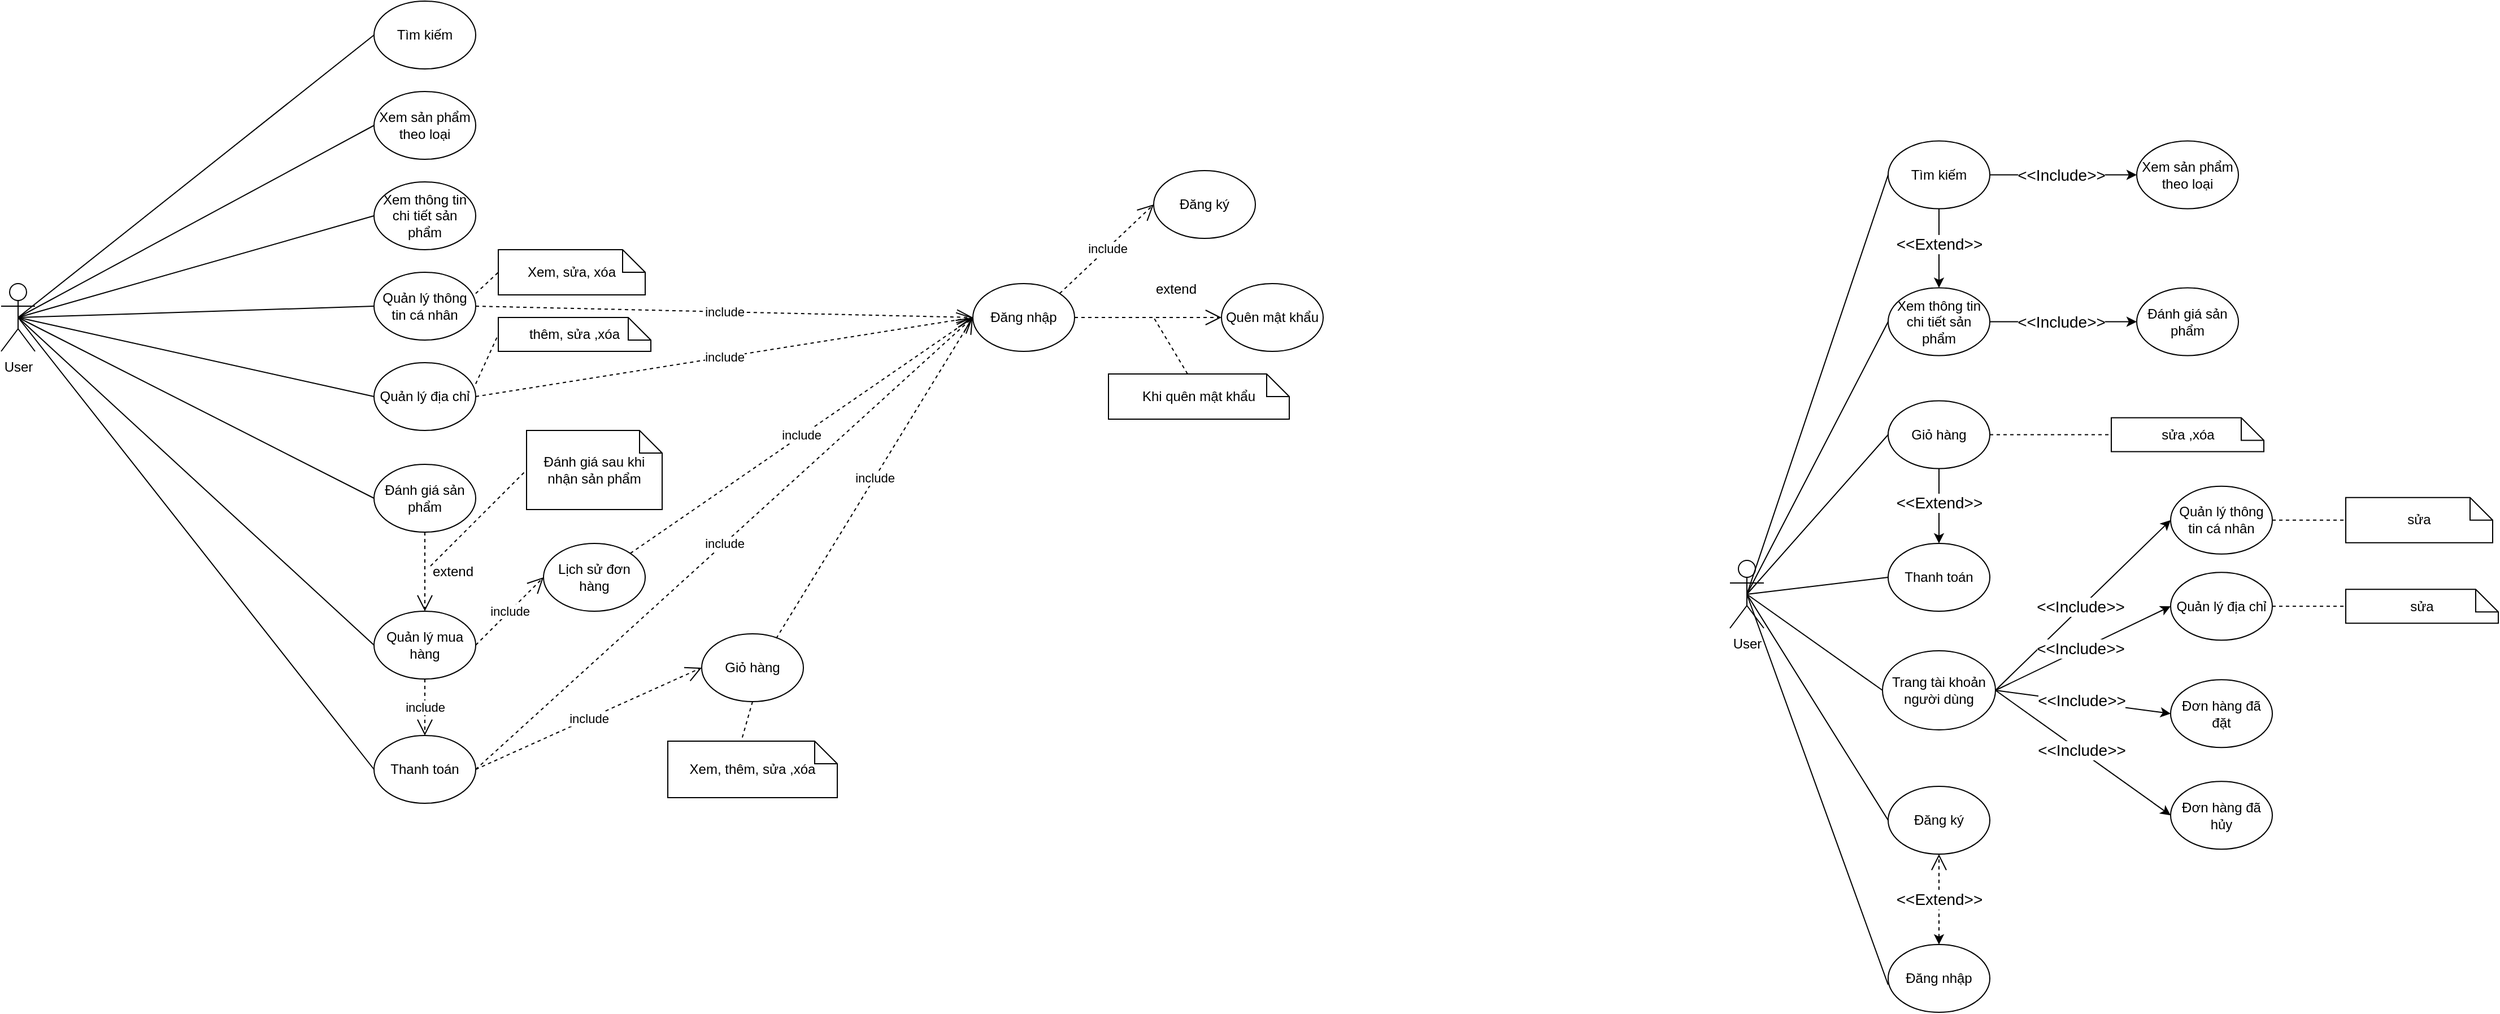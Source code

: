 <mxfile version="24.9.1">
  <diagram name="Page-1" id="IvEyetkKGHu4spHsH8Wg">
    <mxGraphModel dx="3450" dy="928" grid="1" gridSize="10" guides="1" tooltips="1" connect="1" arrows="1" fold="1" page="1" pageScale="1" pageWidth="850" pageHeight="1100" math="0" shadow="0">
      <root>
        <mxCell id="0" />
        <mxCell id="1" parent="0" />
        <mxCell id="jdp3R6h0eQg7VKczt2og-249" value="User" style="shape=umlActor;verticalLabelPosition=bottom;verticalAlign=top;html=1;outlineConnect=0;" parent="1" vertex="1">
          <mxGeometry x="-1680" y="865" width="30" height="60" as="geometry" />
        </mxCell>
        <mxCell id="jdp3R6h0eQg7VKczt2og-250" value="" style="group" parent="1" vertex="1" connectable="0">
          <mxGeometry x="-1350" y="615" width="90" height="60" as="geometry" />
        </mxCell>
        <mxCell id="jdp3R6h0eQg7VKczt2og-251" value="" style="ellipse;whiteSpace=wrap;html=1;" parent="jdp3R6h0eQg7VKczt2og-250" vertex="1">
          <mxGeometry width="90" height="60" as="geometry" />
        </mxCell>
        <mxCell id="jdp3R6h0eQg7VKczt2og-252" value="Tìm kiếm" style="text;html=1;align=center;verticalAlign=middle;whiteSpace=wrap;rounded=0;" parent="jdp3R6h0eQg7VKczt2og-250" vertex="1">
          <mxGeometry y="18.75" width="90" height="22.5" as="geometry" />
        </mxCell>
        <mxCell id="jdp3R6h0eQg7VKczt2og-253" value="" style="group" parent="1" vertex="1" connectable="0">
          <mxGeometry x="-1350" y="695" width="90" height="60" as="geometry" />
        </mxCell>
        <mxCell id="jdp3R6h0eQg7VKczt2og-254" value="" style="ellipse;whiteSpace=wrap;html=1;" parent="jdp3R6h0eQg7VKczt2og-253" vertex="1">
          <mxGeometry width="90" height="60" as="geometry" />
        </mxCell>
        <mxCell id="jdp3R6h0eQg7VKczt2og-255" value="Xem sản phẩm theo loại" style="text;html=1;align=center;verticalAlign=middle;whiteSpace=wrap;rounded=0;" parent="jdp3R6h0eQg7VKczt2og-253" vertex="1">
          <mxGeometry y="18.75" width="90" height="22.5" as="geometry" />
        </mxCell>
        <mxCell id="jdp3R6h0eQg7VKczt2og-256" value="" style="group" parent="1" vertex="1" connectable="0">
          <mxGeometry x="-1350" y="855" width="90" height="60" as="geometry" />
        </mxCell>
        <mxCell id="jdp3R6h0eQg7VKczt2og-257" value="" style="ellipse;whiteSpace=wrap;html=1;" parent="jdp3R6h0eQg7VKczt2og-256" vertex="1">
          <mxGeometry width="90" height="60" as="geometry" />
        </mxCell>
        <mxCell id="jdp3R6h0eQg7VKczt2og-258" value="Quản lý thông tin cá nhân" style="text;html=1;align=center;verticalAlign=middle;whiteSpace=wrap;rounded=0;" parent="jdp3R6h0eQg7VKczt2og-256" vertex="1">
          <mxGeometry y="18.75" width="90" height="22.5" as="geometry" />
        </mxCell>
        <mxCell id="jdp3R6h0eQg7VKczt2og-259" value="" style="group" parent="1" vertex="1" connectable="0">
          <mxGeometry x="-1350" y="775" width="90" height="60" as="geometry" />
        </mxCell>
        <mxCell id="jdp3R6h0eQg7VKczt2og-260" value="" style="ellipse;whiteSpace=wrap;html=1;" parent="jdp3R6h0eQg7VKczt2og-259" vertex="1">
          <mxGeometry width="90" height="60" as="geometry" />
        </mxCell>
        <mxCell id="jdp3R6h0eQg7VKczt2og-261" value="Xem thông tin chi tiết sản phẩm" style="text;html=1;align=center;verticalAlign=middle;whiteSpace=wrap;rounded=0;" parent="jdp3R6h0eQg7VKczt2og-259" vertex="1">
          <mxGeometry y="18.75" width="90" height="22.5" as="geometry" />
        </mxCell>
        <mxCell id="jdp3R6h0eQg7VKczt2og-262" value="" style="group" parent="1" vertex="1" connectable="0">
          <mxGeometry x="-1350" y="935" width="90" height="60" as="geometry" />
        </mxCell>
        <mxCell id="jdp3R6h0eQg7VKczt2og-263" value="" style="ellipse;whiteSpace=wrap;html=1;" parent="jdp3R6h0eQg7VKczt2og-262" vertex="1">
          <mxGeometry width="90" height="60" as="geometry" />
        </mxCell>
        <mxCell id="jdp3R6h0eQg7VKczt2og-264" value="Quản lý địa chỉ" style="text;html=1;align=center;verticalAlign=middle;whiteSpace=wrap;rounded=0;" parent="jdp3R6h0eQg7VKczt2og-262" vertex="1">
          <mxGeometry y="18.75" width="90" height="22.5" as="geometry" />
        </mxCell>
        <mxCell id="jdp3R6h0eQg7VKczt2og-265" value="" style="group" parent="1" vertex="1" connectable="0">
          <mxGeometry x="-1350" y="1025" width="90" height="60" as="geometry" />
        </mxCell>
        <mxCell id="jdp3R6h0eQg7VKczt2og-266" value="" style="ellipse;whiteSpace=wrap;html=1;" parent="jdp3R6h0eQg7VKczt2og-265" vertex="1">
          <mxGeometry width="90" height="60" as="geometry" />
        </mxCell>
        <mxCell id="jdp3R6h0eQg7VKczt2og-267" value="Đánh giá sản phẩm" style="text;html=1;align=center;verticalAlign=middle;whiteSpace=wrap;rounded=0;" parent="jdp3R6h0eQg7VKczt2og-265" vertex="1">
          <mxGeometry y="18.75" width="90" height="22.5" as="geometry" />
        </mxCell>
        <mxCell id="jdp3R6h0eQg7VKczt2og-268" value="" style="group" parent="1" vertex="1" connectable="0">
          <mxGeometry x="-1350" y="1155" width="90" height="60" as="geometry" />
        </mxCell>
        <mxCell id="jdp3R6h0eQg7VKczt2og-269" value="" style="ellipse;whiteSpace=wrap;html=1;" parent="jdp3R6h0eQg7VKczt2og-268" vertex="1">
          <mxGeometry width="90" height="60" as="geometry" />
        </mxCell>
        <mxCell id="jdp3R6h0eQg7VKczt2og-270" value="Quản lý mua hàng" style="text;html=1;align=center;verticalAlign=middle;whiteSpace=wrap;rounded=0;" parent="jdp3R6h0eQg7VKczt2og-268" vertex="1">
          <mxGeometry y="18.75" width="90" height="22.5" as="geometry" />
        </mxCell>
        <mxCell id="jdp3R6h0eQg7VKczt2og-271" value="" style="group" parent="1" vertex="1" connectable="0">
          <mxGeometry x="-1350" y="1265" width="90" height="60" as="geometry" />
        </mxCell>
        <mxCell id="jdp3R6h0eQg7VKczt2og-272" value="" style="ellipse;whiteSpace=wrap;html=1;" parent="jdp3R6h0eQg7VKczt2og-271" vertex="1">
          <mxGeometry width="90" height="60" as="geometry" />
        </mxCell>
        <mxCell id="jdp3R6h0eQg7VKczt2og-273" value="Thanh toán" style="text;html=1;align=center;verticalAlign=middle;whiteSpace=wrap;rounded=0;" parent="jdp3R6h0eQg7VKczt2og-271" vertex="1">
          <mxGeometry y="18.75" width="90" height="22.5" as="geometry" />
        </mxCell>
        <mxCell id="jdp3R6h0eQg7VKczt2og-274" value="" style="group" parent="1" vertex="1" connectable="0">
          <mxGeometry x="-1060" y="1175" width="90" height="60" as="geometry" />
        </mxCell>
        <mxCell id="jdp3R6h0eQg7VKczt2og-275" value="" style="ellipse;whiteSpace=wrap;html=1;" parent="jdp3R6h0eQg7VKczt2og-274" vertex="1">
          <mxGeometry width="90" height="60" as="geometry" />
        </mxCell>
        <mxCell id="jdp3R6h0eQg7VKczt2og-276" value="Giỏ hàng" style="text;html=1;align=center;verticalAlign=middle;whiteSpace=wrap;rounded=0;" parent="jdp3R6h0eQg7VKczt2og-274" vertex="1">
          <mxGeometry y="18.75" width="90" height="22.5" as="geometry" />
        </mxCell>
        <mxCell id="jdp3R6h0eQg7VKczt2og-277" value="" style="group" parent="1" vertex="1" connectable="0">
          <mxGeometry x="-1200" y="1095" width="90" height="60" as="geometry" />
        </mxCell>
        <mxCell id="jdp3R6h0eQg7VKczt2og-278" value="" style="ellipse;whiteSpace=wrap;html=1;" parent="jdp3R6h0eQg7VKczt2og-277" vertex="1">
          <mxGeometry width="90" height="60" as="geometry" />
        </mxCell>
        <mxCell id="jdp3R6h0eQg7VKczt2og-279" value="Lịch sử đơn hàng" style="text;html=1;align=center;verticalAlign=middle;whiteSpace=wrap;rounded=0;" parent="jdp3R6h0eQg7VKczt2og-277" vertex="1">
          <mxGeometry y="18.75" width="90" height="22.5" as="geometry" />
        </mxCell>
        <mxCell id="jdp3R6h0eQg7VKczt2og-280" value="Đánh giá sau khi nhận sản phẩm" style="shape=note;size=20;whiteSpace=wrap;html=1;" parent="1" vertex="1">
          <mxGeometry x="-1215" y="995" width="120" height="70" as="geometry" />
        </mxCell>
        <mxCell id="jdp3R6h0eQg7VKczt2og-281" value="" style="endArrow=none;dashed=1;html=1;rounded=0;entryX=0;entryY=0.5;entryDx=0;entryDy=0;entryPerimeter=0;" parent="1" target="jdp3R6h0eQg7VKczt2og-280" edge="1">
          <mxGeometry width="50" height="50" relative="1" as="geometry">
            <mxPoint x="-1300" y="1115" as="sourcePoint" />
            <mxPoint x="-1110" y="895" as="targetPoint" />
          </mxGeometry>
        </mxCell>
        <mxCell id="jdp3R6h0eQg7VKczt2og-282" value="" style="group" parent="1" vertex="1" connectable="0">
          <mxGeometry x="-820" y="865" width="90" height="60" as="geometry" />
        </mxCell>
        <mxCell id="jdp3R6h0eQg7VKczt2og-283" value="" style="ellipse;whiteSpace=wrap;html=1;" parent="jdp3R6h0eQg7VKczt2og-282" vertex="1">
          <mxGeometry width="90" height="60" as="geometry" />
        </mxCell>
        <mxCell id="jdp3R6h0eQg7VKczt2og-284" value="Đăng nhập" style="text;html=1;align=center;verticalAlign=middle;whiteSpace=wrap;rounded=0;" parent="jdp3R6h0eQg7VKczt2og-282" vertex="1">
          <mxGeometry y="18.75" width="90" height="22.5" as="geometry" />
        </mxCell>
        <mxCell id="jdp3R6h0eQg7VKczt2og-285" value="" style="endArrow=none;html=1;rounded=0;exitX=0.5;exitY=0.5;exitDx=0;exitDy=0;exitPerimeter=0;entryX=0;entryY=0.5;entryDx=0;entryDy=0;" parent="1" source="jdp3R6h0eQg7VKczt2og-249" target="jdp3R6h0eQg7VKczt2og-252" edge="1">
          <mxGeometry width="50" height="50" relative="1" as="geometry">
            <mxPoint x="-1610" y="905" as="sourcePoint" />
            <mxPoint x="-1560" y="855" as="targetPoint" />
          </mxGeometry>
        </mxCell>
        <mxCell id="jdp3R6h0eQg7VKczt2og-286" value="" style="endArrow=none;html=1;rounded=0;exitX=0.5;exitY=0.5;exitDx=0;exitDy=0;exitPerimeter=0;entryX=0;entryY=0.5;entryDx=0;entryDy=0;" parent="1" source="jdp3R6h0eQg7VKczt2og-249" target="jdp3R6h0eQg7VKczt2og-255" edge="1">
          <mxGeometry width="50" height="50" relative="1" as="geometry">
            <mxPoint x="-1540" y="925" as="sourcePoint" />
            <mxPoint x="-1490" y="875" as="targetPoint" />
          </mxGeometry>
        </mxCell>
        <mxCell id="jdp3R6h0eQg7VKczt2og-287" value="" style="endArrow=none;html=1;rounded=0;exitX=0.5;exitY=0.5;exitDx=0;exitDy=0;exitPerimeter=0;entryX=0;entryY=0.5;entryDx=0;entryDy=0;" parent="1" source="jdp3R6h0eQg7VKczt2og-249" target="jdp3R6h0eQg7VKczt2og-261" edge="1">
          <mxGeometry width="50" height="50" relative="1" as="geometry">
            <mxPoint x="-1530" y="935" as="sourcePoint" />
            <mxPoint x="-1480" y="885" as="targetPoint" />
          </mxGeometry>
        </mxCell>
        <mxCell id="jdp3R6h0eQg7VKczt2og-288" value="" style="endArrow=none;html=1;rounded=0;exitX=0.5;exitY=0.5;exitDx=0;exitDy=0;exitPerimeter=0;entryX=0;entryY=0.5;entryDx=0;entryDy=0;" parent="1" source="jdp3R6h0eQg7VKczt2og-249" target="jdp3R6h0eQg7VKczt2og-258" edge="1">
          <mxGeometry width="50" height="50" relative="1" as="geometry">
            <mxPoint x="-1520" y="945" as="sourcePoint" />
            <mxPoint x="-1470" y="895" as="targetPoint" />
          </mxGeometry>
        </mxCell>
        <mxCell id="jdp3R6h0eQg7VKczt2og-289" value="" style="endArrow=none;html=1;rounded=0;exitX=0.5;exitY=0.5;exitDx=0;exitDy=0;exitPerimeter=0;entryX=0;entryY=0.5;entryDx=0;entryDy=0;" parent="1" source="jdp3R6h0eQg7VKczt2og-249" target="jdp3R6h0eQg7VKczt2og-264" edge="1">
          <mxGeometry width="50" height="50" relative="1" as="geometry">
            <mxPoint x="-1510" y="955" as="sourcePoint" />
            <mxPoint x="-1460" y="905" as="targetPoint" />
          </mxGeometry>
        </mxCell>
        <mxCell id="jdp3R6h0eQg7VKczt2og-290" value="" style="endArrow=none;html=1;rounded=0;exitX=0.5;exitY=0.5;exitDx=0;exitDy=0;exitPerimeter=0;entryX=0;entryY=0.5;entryDx=0;entryDy=0;" parent="1" source="jdp3R6h0eQg7VKczt2og-249" target="jdp3R6h0eQg7VKczt2og-267" edge="1">
          <mxGeometry width="50" height="50" relative="1" as="geometry">
            <mxPoint x="-1500" y="965" as="sourcePoint" />
            <mxPoint x="-1450" y="915" as="targetPoint" />
          </mxGeometry>
        </mxCell>
        <mxCell id="jdp3R6h0eQg7VKczt2og-291" value="" style="endArrow=none;html=1;rounded=0;exitX=0.5;exitY=0.5;exitDx=0;exitDy=0;exitPerimeter=0;entryX=0;entryY=0.5;entryDx=0;entryDy=0;" parent="1" source="jdp3R6h0eQg7VKczt2og-249" target="jdp3R6h0eQg7VKczt2og-270" edge="1">
          <mxGeometry width="50" height="50" relative="1" as="geometry">
            <mxPoint x="-1490" y="975" as="sourcePoint" />
            <mxPoint x="-1440" y="925" as="targetPoint" />
          </mxGeometry>
        </mxCell>
        <mxCell id="jdp3R6h0eQg7VKczt2og-292" value="" style="endArrow=none;html=1;rounded=0;exitX=0.5;exitY=0.5;exitDx=0;exitDy=0;exitPerimeter=0;entryX=0;entryY=0.5;entryDx=0;entryDy=0;" parent="1" source="jdp3R6h0eQg7VKczt2og-249" target="jdp3R6h0eQg7VKczt2og-273" edge="1">
          <mxGeometry width="50" height="50" relative="1" as="geometry">
            <mxPoint x="-1480" y="985" as="sourcePoint" />
            <mxPoint x="-1430" y="935" as="targetPoint" />
          </mxGeometry>
        </mxCell>
        <mxCell id="jdp3R6h0eQg7VKczt2og-293" value="Xem, sửa, xóa" style="shape=note;size=20;whiteSpace=wrap;html=1;" parent="1" vertex="1">
          <mxGeometry x="-1240" y="835" width="130" height="40" as="geometry" />
        </mxCell>
        <mxCell id="jdp3R6h0eQg7VKczt2og-294" value="" style="endArrow=none;dashed=1;html=1;rounded=0;exitX=1;exitY=0;exitDx=0;exitDy=0;entryX=0;entryY=0.5;entryDx=0;entryDy=0;entryPerimeter=0;" parent="1" source="jdp3R6h0eQg7VKczt2og-258" target="jdp3R6h0eQg7VKczt2og-293" edge="1">
          <mxGeometry width="50" height="50" relative="1" as="geometry">
            <mxPoint x="-1120" y="865" as="sourcePoint" />
            <mxPoint x="-1070" y="815" as="targetPoint" />
          </mxGeometry>
        </mxCell>
        <mxCell id="jdp3R6h0eQg7VKczt2og-295" value="thêm, sửa ,xóa" style="shape=note;size=20;whiteSpace=wrap;html=1;" parent="1" vertex="1">
          <mxGeometry x="-1240" y="895" width="135" height="30" as="geometry" />
        </mxCell>
        <mxCell id="jdp3R6h0eQg7VKczt2og-296" value="" style="endArrow=none;dashed=1;html=1;rounded=0;exitX=1;exitY=0;exitDx=0;exitDy=0;entryX=0;entryY=0.5;entryDx=0;entryDy=0;entryPerimeter=0;" parent="1" source="jdp3R6h0eQg7VKczt2og-264" target="jdp3R6h0eQg7VKczt2og-295" edge="1">
          <mxGeometry width="50" height="50" relative="1" as="geometry">
            <mxPoint x="-1120" y="1105" as="sourcePoint" />
            <mxPoint x="-1070" y="1055" as="targetPoint" />
          </mxGeometry>
        </mxCell>
        <mxCell id="jdp3R6h0eQg7VKczt2og-297" value="Xem, thêm, sửa ,xóa" style="shape=note;size=20;whiteSpace=wrap;html=1;" parent="1" vertex="1">
          <mxGeometry x="-1090" y="1270" width="150" height="50" as="geometry" />
        </mxCell>
        <mxCell id="jdp3R6h0eQg7VKczt2og-298" value="" style="endArrow=none;dashed=1;html=1;rounded=0;exitX=0.5;exitY=1;exitDx=0;exitDy=0;entryX=0;entryY=0;entryDx=65;entryDy=0;entryPerimeter=0;" parent="1" source="jdp3R6h0eQg7VKczt2og-275" target="jdp3R6h0eQg7VKczt2og-297" edge="1">
          <mxGeometry width="50" height="50" relative="1" as="geometry">
            <mxPoint x="-1120" y="1185" as="sourcePoint" />
            <mxPoint x="-1070" y="1135" as="targetPoint" />
          </mxGeometry>
        </mxCell>
        <mxCell id="jdp3R6h0eQg7VKczt2og-299" value="" style="group" parent="1" vertex="1" connectable="0">
          <mxGeometry x="-660" y="765" width="90" height="60" as="geometry" />
        </mxCell>
        <mxCell id="jdp3R6h0eQg7VKczt2og-300" value="" style="ellipse;whiteSpace=wrap;html=1;" parent="jdp3R6h0eQg7VKczt2og-299" vertex="1">
          <mxGeometry width="90" height="60" as="geometry" />
        </mxCell>
        <mxCell id="jdp3R6h0eQg7VKczt2og-301" value="Đăng ký" style="text;html=1;align=center;verticalAlign=middle;whiteSpace=wrap;rounded=0;" parent="jdp3R6h0eQg7VKczt2og-299" vertex="1">
          <mxGeometry y="18.75" width="90" height="22.5" as="geometry" />
        </mxCell>
        <mxCell id="jdp3R6h0eQg7VKczt2og-302" value="" style="group" parent="1" vertex="1" connectable="0">
          <mxGeometry x="-600" y="865" width="90" height="60" as="geometry" />
        </mxCell>
        <mxCell id="jdp3R6h0eQg7VKczt2og-303" value="" style="ellipse;whiteSpace=wrap;html=1;" parent="jdp3R6h0eQg7VKczt2og-302" vertex="1">
          <mxGeometry width="90" height="60" as="geometry" />
        </mxCell>
        <mxCell id="jdp3R6h0eQg7VKczt2og-304" value="Quên mật khẩu" style="text;html=1;align=center;verticalAlign=middle;whiteSpace=wrap;rounded=0;" parent="jdp3R6h0eQg7VKczt2og-302" vertex="1">
          <mxGeometry y="18.75" width="90" height="22.5" as="geometry" />
        </mxCell>
        <mxCell id="jdp3R6h0eQg7VKczt2og-305" value="Khi quên mật khẩu" style="shape=note;size=20;whiteSpace=wrap;html=1;" parent="1" vertex="1">
          <mxGeometry x="-700" y="945" width="160" height="40" as="geometry" />
        </mxCell>
        <mxCell id="jdp3R6h0eQg7VKczt2og-306" value="" style="endArrow=open;endSize=12;dashed=1;html=1;rounded=0;exitX=0.5;exitY=1;exitDx=0;exitDy=0;entryX=0.5;entryY=0;entryDx=0;entryDy=0;" parent="1" source="jdp3R6h0eQg7VKczt2og-266" target="jdp3R6h0eQg7VKczt2og-269" edge="1">
          <mxGeometry width="160" relative="1" as="geometry">
            <mxPoint x="-1210" y="1045" as="sourcePoint" />
            <mxPoint x="-1050" y="1045" as="targetPoint" />
          </mxGeometry>
        </mxCell>
        <mxCell id="jdp3R6h0eQg7VKczt2og-307" value="include" style="endArrow=open;endSize=12;dashed=1;html=1;rounded=0;exitX=0.5;exitY=1;exitDx=0;exitDy=0;" parent="1" source="jdp3R6h0eQg7VKczt2og-269" target="jdp3R6h0eQg7VKczt2og-272" edge="1">
          <mxGeometry width="160" relative="1" as="geometry">
            <mxPoint x="-1210" y="1045" as="sourcePoint" />
            <mxPoint x="-1050" y="1045" as="targetPoint" />
          </mxGeometry>
        </mxCell>
        <mxCell id="jdp3R6h0eQg7VKczt2og-308" value="extend" style="text;html=1;align=center;verticalAlign=middle;whiteSpace=wrap;rounded=0;" parent="1" vertex="1">
          <mxGeometry x="-1310" y="1105" width="60" height="30" as="geometry" />
        </mxCell>
        <mxCell id="jdp3R6h0eQg7VKczt2og-309" value="include" style="endArrow=open;endSize=12;dashed=1;html=1;rounded=0;exitX=1;exitY=0.5;exitDx=0;exitDy=0;entryX=0;entryY=0.5;entryDx=0;entryDy=0;" parent="1" source="jdp3R6h0eQg7VKczt2og-258" target="jdp3R6h0eQg7VKczt2og-284" edge="1">
          <mxGeometry width="160" relative="1" as="geometry">
            <mxPoint x="-1210" y="905" as="sourcePoint" />
            <mxPoint x="-1050" y="905" as="targetPoint" />
          </mxGeometry>
        </mxCell>
        <mxCell id="jdp3R6h0eQg7VKczt2og-310" value="include" style="endArrow=open;endSize=12;dashed=1;html=1;rounded=0;exitX=1;exitY=0.5;exitDx=0;exitDy=0;entryX=0;entryY=0.5;entryDx=0;entryDy=0;" parent="1" source="jdp3R6h0eQg7VKczt2og-264" target="jdp3R6h0eQg7VKczt2og-284" edge="1">
          <mxGeometry width="160" relative="1" as="geometry">
            <mxPoint x="-1210" y="905" as="sourcePoint" />
            <mxPoint x="-1050" y="905" as="targetPoint" />
          </mxGeometry>
        </mxCell>
        <mxCell id="jdp3R6h0eQg7VKczt2og-311" value="include" style="endArrow=open;endSize=12;dashed=1;html=1;rounded=0;exitX=1;exitY=0.5;exitDx=0;exitDy=0;entryX=0;entryY=0.5;entryDx=0;entryDy=0;" parent="1" source="jdp3R6h0eQg7VKczt2og-270" target="jdp3R6h0eQg7VKczt2og-279" edge="1">
          <mxGeometry width="160" relative="1" as="geometry">
            <mxPoint x="-1210" y="905" as="sourcePoint" />
            <mxPoint x="-1050" y="905" as="targetPoint" />
          </mxGeometry>
        </mxCell>
        <mxCell id="jdp3R6h0eQg7VKczt2og-312" value="include" style="endArrow=open;endSize=12;dashed=1;html=1;rounded=0;exitX=1;exitY=0.5;exitDx=0;exitDy=0;entryX=0;entryY=0.5;entryDx=0;entryDy=0;" parent="1" source="jdp3R6h0eQg7VKczt2og-273" target="jdp3R6h0eQg7VKczt2og-284" edge="1">
          <mxGeometry x="-0.001" width="160" relative="1" as="geometry">
            <mxPoint x="-1210" y="1235" as="sourcePoint" />
            <mxPoint x="-1050" y="1235" as="targetPoint" />
            <mxPoint as="offset" />
          </mxGeometry>
        </mxCell>
        <mxCell id="jdp3R6h0eQg7VKczt2og-313" value="include" style="endArrow=open;endSize=12;dashed=1;html=1;rounded=0;entryX=0;entryY=0.5;entryDx=0;entryDy=0;exitX=1;exitY=0;exitDx=0;exitDy=0;" parent="1" source="jdp3R6h0eQg7VKczt2og-283" target="jdp3R6h0eQg7VKczt2og-301" edge="1">
          <mxGeometry width="160" relative="1" as="geometry">
            <mxPoint x="-1210" y="995" as="sourcePoint" />
            <mxPoint x="-1050" y="995" as="targetPoint" />
          </mxGeometry>
        </mxCell>
        <mxCell id="jdp3R6h0eQg7VKczt2og-314" value="" style="endArrow=open;endSize=12;dashed=1;html=1;rounded=0;entryX=0;entryY=0.5;entryDx=0;entryDy=0;exitX=1;exitY=0.5;exitDx=0;exitDy=0;" parent="1" source="jdp3R6h0eQg7VKczt2og-284" target="jdp3R6h0eQg7VKczt2og-304" edge="1">
          <mxGeometry width="160" relative="1" as="geometry">
            <mxPoint x="-1210" y="995" as="sourcePoint" />
            <mxPoint x="-1050" y="995" as="targetPoint" />
          </mxGeometry>
        </mxCell>
        <mxCell id="jdp3R6h0eQg7VKczt2og-315" value="extend" style="text;html=1;align=center;verticalAlign=middle;whiteSpace=wrap;rounded=0;" parent="1" vertex="1">
          <mxGeometry x="-670" y="855" width="60" height="30" as="geometry" />
        </mxCell>
        <mxCell id="jdp3R6h0eQg7VKczt2og-316" value="" style="endArrow=none;dashed=1;html=1;rounded=0;exitX=0;exitY=0;exitDx=70;exitDy=0;exitPerimeter=0;" parent="1" source="jdp3R6h0eQg7VKczt2og-305" edge="1">
          <mxGeometry width="50" height="50" relative="1" as="geometry">
            <mxPoint x="-1150" y="1015" as="sourcePoint" />
            <mxPoint x="-660" y="895" as="targetPoint" />
          </mxGeometry>
        </mxCell>
        <mxCell id="jdp3R6h0eQg7VKczt2og-317" value="include" style="endArrow=open;endSize=12;dashed=1;html=1;rounded=0;exitX=0.733;exitY=0.067;exitDx=0;exitDy=0;exitPerimeter=0;entryX=0;entryY=0.5;entryDx=0;entryDy=0;" parent="1" source="jdp3R6h0eQg7VKczt2og-275" target="jdp3R6h0eQg7VKczt2og-284" edge="1">
          <mxGeometry width="160" relative="1" as="geometry">
            <mxPoint x="-1250" y="1305" as="sourcePoint" />
            <mxPoint x="-830" y="975" as="targetPoint" />
          </mxGeometry>
        </mxCell>
        <mxCell id="jdp3R6h0eQg7VKczt2og-318" value="include" style="endArrow=open;endSize=12;dashed=1;html=1;rounded=0;entryX=0;entryY=0.5;entryDx=0;entryDy=0;exitX=1;exitY=0;exitDx=0;exitDy=0;" parent="1" source="jdp3R6h0eQg7VKczt2og-278" target="jdp3R6h0eQg7VKczt2og-284" edge="1">
          <mxGeometry x="-0.0" width="160" relative="1" as="geometry">
            <mxPoint x="-1240" y="1035" as="sourcePoint" />
            <mxPoint x="-1080" y="1035" as="targetPoint" />
            <mxPoint as="offset" />
          </mxGeometry>
        </mxCell>
        <mxCell id="jdp3R6h0eQg7VKczt2og-319" value="include" style="endArrow=open;endSize=12;dashed=1;html=1;rounded=0;exitX=1;exitY=0.5;exitDx=0;exitDy=0;entryX=0;entryY=0.5;entryDx=0;entryDy=0;" parent="1" source="jdp3R6h0eQg7VKczt2og-273" target="jdp3R6h0eQg7VKczt2og-276" edge="1">
          <mxGeometry width="160" relative="1" as="geometry">
            <mxPoint x="-1190" y="1095" as="sourcePoint" />
            <mxPoint x="-1030" y="1095" as="targetPoint" />
          </mxGeometry>
        </mxCell>
        <mxCell id="7XPlh404UT9R4IEjyJxu-1" value="User" style="shape=umlActor;verticalLabelPosition=bottom;verticalAlign=top;html=1;outlineConnect=0;" vertex="1" parent="1">
          <mxGeometry x="-150" y="1110" width="30" height="60" as="geometry" />
        </mxCell>
        <mxCell id="7XPlh404UT9R4IEjyJxu-2" value="" style="group" vertex="1" connectable="0" parent="1">
          <mxGeometry x="-10" y="738.75" width="90" height="60" as="geometry" />
        </mxCell>
        <mxCell id="7XPlh404UT9R4IEjyJxu-3" value="" style="ellipse;whiteSpace=wrap;html=1;" vertex="1" parent="7XPlh404UT9R4IEjyJxu-2">
          <mxGeometry width="90" height="60" as="geometry" />
        </mxCell>
        <mxCell id="7XPlh404UT9R4IEjyJxu-4" value="Tìm kiếm" style="text;html=1;align=center;verticalAlign=middle;whiteSpace=wrap;rounded=0;" vertex="1" parent="7XPlh404UT9R4IEjyJxu-2">
          <mxGeometry y="18.75" width="90" height="22.5" as="geometry" />
        </mxCell>
        <mxCell id="7XPlh404UT9R4IEjyJxu-5" value="" style="group" vertex="1" connectable="0" parent="1">
          <mxGeometry x="210" y="738.75" width="90" height="60" as="geometry" />
        </mxCell>
        <mxCell id="7XPlh404UT9R4IEjyJxu-6" value="" style="ellipse;whiteSpace=wrap;html=1;" vertex="1" parent="7XPlh404UT9R4IEjyJxu-5">
          <mxGeometry width="90" height="60" as="geometry" />
        </mxCell>
        <mxCell id="7XPlh404UT9R4IEjyJxu-7" value="Xem sản phẩm theo loại" style="text;html=1;align=center;verticalAlign=middle;whiteSpace=wrap;rounded=0;" vertex="1" parent="7XPlh404UT9R4IEjyJxu-5">
          <mxGeometry y="18.75" width="90" height="22.5" as="geometry" />
        </mxCell>
        <mxCell id="7XPlh404UT9R4IEjyJxu-8" value="" style="group" vertex="1" connectable="0" parent="1">
          <mxGeometry x="240" y="1044.38" width="90" height="60" as="geometry" />
        </mxCell>
        <mxCell id="7XPlh404UT9R4IEjyJxu-9" value="" style="ellipse;whiteSpace=wrap;html=1;" vertex="1" parent="7XPlh404UT9R4IEjyJxu-8">
          <mxGeometry width="90" height="60" as="geometry" />
        </mxCell>
        <mxCell id="7XPlh404UT9R4IEjyJxu-10" value="Quản lý thông tin cá nhân" style="text;html=1;align=center;verticalAlign=middle;whiteSpace=wrap;rounded=0;" vertex="1" parent="7XPlh404UT9R4IEjyJxu-8">
          <mxGeometry y="18.75" width="90" height="22.5" as="geometry" />
        </mxCell>
        <mxCell id="7XPlh404UT9R4IEjyJxu-11" value="" style="group" vertex="1" connectable="0" parent="1">
          <mxGeometry x="-10" y="868.75" width="90" height="60" as="geometry" />
        </mxCell>
        <mxCell id="7XPlh404UT9R4IEjyJxu-12" value="" style="ellipse;whiteSpace=wrap;html=1;" vertex="1" parent="7XPlh404UT9R4IEjyJxu-11">
          <mxGeometry width="90" height="60" as="geometry" />
        </mxCell>
        <mxCell id="7XPlh404UT9R4IEjyJxu-13" value="Xem thông tin chi tiết sản phẩm" style="text;html=1;align=center;verticalAlign=middle;whiteSpace=wrap;rounded=0;" vertex="1" parent="7XPlh404UT9R4IEjyJxu-11">
          <mxGeometry y="18.75" width="90" height="22.5" as="geometry" />
        </mxCell>
        <mxCell id="7XPlh404UT9R4IEjyJxu-14" value="" style="group" vertex="1" connectable="0" parent="1">
          <mxGeometry x="240" y="1120.63" width="90" height="60" as="geometry" />
        </mxCell>
        <mxCell id="7XPlh404UT9R4IEjyJxu-15" value="" style="ellipse;whiteSpace=wrap;html=1;" vertex="1" parent="7XPlh404UT9R4IEjyJxu-14">
          <mxGeometry width="90" height="60" as="geometry" />
        </mxCell>
        <mxCell id="7XPlh404UT9R4IEjyJxu-16" value="Quản lý địa chỉ" style="text;html=1;align=center;verticalAlign=middle;whiteSpace=wrap;rounded=0;" vertex="1" parent="7XPlh404UT9R4IEjyJxu-14">
          <mxGeometry y="18.75" width="90" height="22.5" as="geometry" />
        </mxCell>
        <mxCell id="7XPlh404UT9R4IEjyJxu-17" value="" style="group" vertex="1" connectable="0" parent="1">
          <mxGeometry x="210" y="868.75" width="90" height="60" as="geometry" />
        </mxCell>
        <mxCell id="7XPlh404UT9R4IEjyJxu-18" value="" style="ellipse;whiteSpace=wrap;html=1;" vertex="1" parent="7XPlh404UT9R4IEjyJxu-17">
          <mxGeometry width="90" height="60" as="geometry" />
        </mxCell>
        <mxCell id="7XPlh404UT9R4IEjyJxu-19" value="Đánh giá sản phẩm" style="text;html=1;align=center;verticalAlign=middle;whiteSpace=wrap;rounded=0;" vertex="1" parent="7XPlh404UT9R4IEjyJxu-17">
          <mxGeometry y="18.75" width="90" height="22.5" as="geometry" />
        </mxCell>
        <mxCell id="7XPlh404UT9R4IEjyJxu-23" value="" style="group" vertex="1" connectable="0" parent="1">
          <mxGeometry x="-10" y="1095" width="90" height="60" as="geometry" />
        </mxCell>
        <mxCell id="7XPlh404UT9R4IEjyJxu-24" value="" style="ellipse;whiteSpace=wrap;html=1;" vertex="1" parent="7XPlh404UT9R4IEjyJxu-23">
          <mxGeometry width="90" height="60" as="geometry" />
        </mxCell>
        <mxCell id="7XPlh404UT9R4IEjyJxu-25" value="Thanh toán" style="text;html=1;align=center;verticalAlign=middle;whiteSpace=wrap;rounded=0;" vertex="1" parent="7XPlh404UT9R4IEjyJxu-23">
          <mxGeometry y="18.75" width="90" height="22.5" as="geometry" />
        </mxCell>
        <mxCell id="7XPlh404UT9R4IEjyJxu-26" value="" style="group" vertex="1" connectable="0" parent="1">
          <mxGeometry x="-10" y="968.75" width="90" height="60" as="geometry" />
        </mxCell>
        <mxCell id="7XPlh404UT9R4IEjyJxu-27" value="" style="ellipse;whiteSpace=wrap;html=1;" vertex="1" parent="7XPlh404UT9R4IEjyJxu-26">
          <mxGeometry width="90" height="60" as="geometry" />
        </mxCell>
        <mxCell id="7XPlh404UT9R4IEjyJxu-28" value="Giỏ hàng" style="text;html=1;align=center;verticalAlign=middle;whiteSpace=wrap;rounded=0;" vertex="1" parent="7XPlh404UT9R4IEjyJxu-26">
          <mxGeometry y="18.75" width="90" height="22.5" as="geometry" />
        </mxCell>
        <mxCell id="7XPlh404UT9R4IEjyJxu-29" value="" style="group" vertex="1" connectable="0" parent="1">
          <mxGeometry x="240" y="1215.63" width="90" height="60" as="geometry" />
        </mxCell>
        <mxCell id="7XPlh404UT9R4IEjyJxu-30" value="" style="ellipse;whiteSpace=wrap;html=1;" vertex="1" parent="7XPlh404UT9R4IEjyJxu-29">
          <mxGeometry width="90" height="60" as="geometry" />
        </mxCell>
        <mxCell id="7XPlh404UT9R4IEjyJxu-31" value="Đơn hàng đã đặt" style="text;html=1;align=center;verticalAlign=middle;whiteSpace=wrap;rounded=0;" vertex="1" parent="7XPlh404UT9R4IEjyJxu-29">
          <mxGeometry y="18.75" width="90" height="22.5" as="geometry" />
        </mxCell>
        <mxCell id="7XPlh404UT9R4IEjyJxu-34" value="" style="group" vertex="1" connectable="0" parent="1">
          <mxGeometry x="-10" y="1450" width="90" height="60" as="geometry" />
        </mxCell>
        <mxCell id="7XPlh404UT9R4IEjyJxu-35" value="" style="ellipse;whiteSpace=wrap;html=1;" vertex="1" parent="7XPlh404UT9R4IEjyJxu-34">
          <mxGeometry width="90" height="60" as="geometry" />
        </mxCell>
        <mxCell id="7XPlh404UT9R4IEjyJxu-36" value="Đăng nhập" style="text;html=1;align=center;verticalAlign=middle;whiteSpace=wrap;rounded=0;" vertex="1" parent="7XPlh404UT9R4IEjyJxu-34">
          <mxGeometry y="18.75" width="90" height="22.5" as="geometry" />
        </mxCell>
        <mxCell id="7XPlh404UT9R4IEjyJxu-37" value="" style="endArrow=none;html=1;rounded=0;exitX=0.5;exitY=0.5;exitDx=0;exitDy=0;exitPerimeter=0;entryX=0;entryY=0.5;entryDx=0;entryDy=0;" edge="1" parent="1" source="7XPlh404UT9R4IEjyJxu-1" target="7XPlh404UT9R4IEjyJxu-4">
          <mxGeometry width="50" height="50" relative="1" as="geometry">
            <mxPoint x="-80" y="1150" as="sourcePoint" />
            <mxPoint x="-30" y="1100" as="targetPoint" />
          </mxGeometry>
        </mxCell>
        <mxCell id="7XPlh404UT9R4IEjyJxu-39" value="" style="endArrow=none;html=1;rounded=0;exitX=0.5;exitY=0.5;exitDx=0;exitDy=0;exitPerimeter=0;entryX=0;entryY=0.5;entryDx=0;entryDy=0;" edge="1" parent="1" source="7XPlh404UT9R4IEjyJxu-1" target="7XPlh404UT9R4IEjyJxu-13">
          <mxGeometry width="50" height="50" relative="1" as="geometry">
            <mxPoint y="1180" as="sourcePoint" />
            <mxPoint x="50" y="1130" as="targetPoint" />
          </mxGeometry>
        </mxCell>
        <mxCell id="7XPlh404UT9R4IEjyJxu-45" value="sửa" style="shape=note;size=20;whiteSpace=wrap;html=1;" vertex="1" parent="1">
          <mxGeometry x="395" y="1054.38" width="130" height="40" as="geometry" />
        </mxCell>
        <mxCell id="7XPlh404UT9R4IEjyJxu-46" value="" style="endArrow=none;dashed=1;html=1;rounded=0;exitX=1;exitY=0.5;exitDx=0;exitDy=0;entryX=0;entryY=0.5;entryDx=0;entryDy=0;entryPerimeter=0;" edge="1" parent="1" source="7XPlh404UT9R4IEjyJxu-10" target="7XPlh404UT9R4IEjyJxu-45">
          <mxGeometry width="50" height="50" relative="1" as="geometry">
            <mxPoint x="470" y="1054.38" as="sourcePoint" />
            <mxPoint x="520" y="1004.38" as="targetPoint" />
          </mxGeometry>
        </mxCell>
        <mxCell id="7XPlh404UT9R4IEjyJxu-47" value="sửa" style="shape=note;size=20;whiteSpace=wrap;html=1;" vertex="1" parent="1">
          <mxGeometry x="395" y="1135.63" width="135" height="30" as="geometry" />
        </mxCell>
        <mxCell id="7XPlh404UT9R4IEjyJxu-48" value="" style="endArrow=none;dashed=1;html=1;rounded=0;exitX=1;exitY=0.5;exitDx=0;exitDy=0;entryX=0;entryY=0.5;entryDx=0;entryDy=0;entryPerimeter=0;" edge="1" parent="1" source="7XPlh404UT9R4IEjyJxu-16" target="7XPlh404UT9R4IEjyJxu-47">
          <mxGeometry width="50" height="50" relative="1" as="geometry">
            <mxPoint x="470" y="1294.38" as="sourcePoint" />
            <mxPoint x="520" y="1244.38" as="targetPoint" />
          </mxGeometry>
        </mxCell>
        <mxCell id="7XPlh404UT9R4IEjyJxu-51" value="" style="group" vertex="1" connectable="0" parent="1">
          <mxGeometry x="-10" y="1310" width="90" height="60" as="geometry" />
        </mxCell>
        <mxCell id="7XPlh404UT9R4IEjyJxu-52" value="" style="ellipse;whiteSpace=wrap;html=1;" vertex="1" parent="7XPlh404UT9R4IEjyJxu-51">
          <mxGeometry width="90" height="60" as="geometry" />
        </mxCell>
        <mxCell id="7XPlh404UT9R4IEjyJxu-53" value="Đăng ký" style="text;html=1;align=center;verticalAlign=middle;whiteSpace=wrap;rounded=0;" vertex="1" parent="7XPlh404UT9R4IEjyJxu-51">
          <mxGeometry y="18.75" width="90" height="22.5" as="geometry" />
        </mxCell>
        <mxCell id="7XPlh404UT9R4IEjyJxu-65" value="&lt;font style=&quot;font-size: 14px;&quot;&gt;&amp;lt;&amp;lt;Extend&amp;gt;&amp;gt;&lt;/font&gt;" style="endArrow=open;endSize=12;dashed=1;html=1;rounded=0;entryX=0.5;entryY=1;entryDx=0;entryDy=0;exitX=0.5;exitY=0;exitDx=0;exitDy=0;startArrow=classic;startFill=1;" edge="1" parent="1" source="7XPlh404UT9R4IEjyJxu-35" target="7XPlh404UT9R4IEjyJxu-52">
          <mxGeometry width="160" relative="1" as="geometry">
            <mxPoint x="190.0" y="1518.787" as="sourcePoint" />
            <mxPoint x="273.18" y="1440" as="targetPoint" />
          </mxGeometry>
        </mxCell>
        <mxCell id="7XPlh404UT9R4IEjyJxu-72" style="rounded=0;orthogonalLoop=1;jettySize=auto;html=1;exitX=0.5;exitY=1;exitDx=0;exitDy=0;entryX=0.5;entryY=0;entryDx=0;entryDy=0;" edge="1" parent="1" source="7XPlh404UT9R4IEjyJxu-3" target="7XPlh404UT9R4IEjyJxu-12">
          <mxGeometry relative="1" as="geometry" />
        </mxCell>
        <mxCell id="7XPlh404UT9R4IEjyJxu-76" value="&lt;font style=&quot;font-size: 14px;&quot;&gt;&amp;lt;&amp;lt;Extend&amp;gt;&amp;gt;&lt;/font&gt;" style="edgeLabel;html=1;align=center;verticalAlign=middle;resizable=0;points=[];" vertex="1" connectable="0" parent="7XPlh404UT9R4IEjyJxu-72">
          <mxGeometry x="-0.111" relative="1" as="geometry">
            <mxPoint as="offset" />
          </mxGeometry>
        </mxCell>
        <mxCell id="7XPlh404UT9R4IEjyJxu-73" style="rounded=0;orthogonalLoop=1;jettySize=auto;html=1;exitX=1;exitY=0.5;exitDx=0;exitDy=0;entryX=0;entryY=0.5;entryDx=0;entryDy=0;" edge="1" parent="1" source="7XPlh404UT9R4IEjyJxu-4" target="7XPlh404UT9R4IEjyJxu-7">
          <mxGeometry relative="1" as="geometry" />
        </mxCell>
        <mxCell id="7XPlh404UT9R4IEjyJxu-74" value="&lt;font style=&quot;font-size: 14px;&quot;&gt;&amp;lt;&amp;lt;Include&amp;gt;&amp;gt;&lt;/font&gt;" style="edgeLabel;html=1;align=center;verticalAlign=middle;resizable=0;points=[];" vertex="1" connectable="0" parent="7XPlh404UT9R4IEjyJxu-73">
          <mxGeometry x="-0.036" relative="1" as="geometry">
            <mxPoint as="offset" />
          </mxGeometry>
        </mxCell>
        <mxCell id="7XPlh404UT9R4IEjyJxu-77" style="rounded=0;orthogonalLoop=1;jettySize=auto;html=1;exitX=1;exitY=0.5;exitDx=0;exitDy=0;entryX=0;entryY=0.5;entryDx=0;entryDy=0;" edge="1" parent="1" source="7XPlh404UT9R4IEjyJxu-13" target="7XPlh404UT9R4IEjyJxu-19">
          <mxGeometry relative="1" as="geometry">
            <mxPoint x="90" y="778.75" as="sourcePoint" />
            <mxPoint x="220" y="778.75" as="targetPoint" />
          </mxGeometry>
        </mxCell>
        <mxCell id="7XPlh404UT9R4IEjyJxu-78" value="&lt;font style=&quot;font-size: 14px;&quot;&gt;&amp;lt;&amp;lt;Include&amp;gt;&amp;gt;&lt;/font&gt;" style="edgeLabel;html=1;align=center;verticalAlign=middle;resizable=0;points=[];" vertex="1" connectable="0" parent="7XPlh404UT9R4IEjyJxu-77">
          <mxGeometry x="-0.036" relative="1" as="geometry">
            <mxPoint as="offset" />
          </mxGeometry>
        </mxCell>
        <mxCell id="7XPlh404UT9R4IEjyJxu-79" value="sửa ,xóa" style="shape=note;size=20;whiteSpace=wrap;html=1;" vertex="1" parent="1">
          <mxGeometry x="187.5" y="983.75" width="135" height="30" as="geometry" />
        </mxCell>
        <mxCell id="7XPlh404UT9R4IEjyJxu-80" value="" style="endArrow=none;dashed=1;html=1;rounded=0;exitX=1;exitY=0.5;exitDx=0;exitDy=0;entryX=0;entryY=0.5;entryDx=0;entryDy=0;entryPerimeter=0;" edge="1" parent="1" target="7XPlh404UT9R4IEjyJxu-79" source="7XPlh404UT9R4IEjyJxu-28">
          <mxGeometry width="50" height="50" relative="1" as="geometry">
            <mxPoint x="122.5" y="1003.5" as="sourcePoint" />
            <mxPoint x="312.5" y="1097.5" as="targetPoint" />
          </mxGeometry>
        </mxCell>
        <mxCell id="7XPlh404UT9R4IEjyJxu-81" value="" style="endArrow=none;html=1;rounded=0;exitX=0.5;exitY=0.5;exitDx=0;exitDy=0;exitPerimeter=0;entryX=0;entryY=0.5;entryDx=0;entryDy=0;" edge="1" parent="1" source="7XPlh404UT9R4IEjyJxu-1" target="7XPlh404UT9R4IEjyJxu-28">
          <mxGeometry width="50" height="50" relative="1" as="geometry">
            <mxPoint x="-120" y="1215" as="sourcePoint" />
            <mxPoint x="195" y="1115" as="targetPoint" />
          </mxGeometry>
        </mxCell>
        <mxCell id="7XPlh404UT9R4IEjyJxu-82" style="rounded=0;orthogonalLoop=1;jettySize=auto;html=1;exitX=0.5;exitY=1;exitDx=0;exitDy=0;entryX=0.5;entryY=0;entryDx=0;entryDy=0;" edge="1" parent="1" source="7XPlh404UT9R4IEjyJxu-27" target="7XPlh404UT9R4IEjyJxu-24">
          <mxGeometry relative="1" as="geometry">
            <mxPoint x="140" y="1100" as="sourcePoint" />
            <mxPoint x="140" y="1170" as="targetPoint" />
          </mxGeometry>
        </mxCell>
        <mxCell id="7XPlh404UT9R4IEjyJxu-83" value="&lt;font style=&quot;font-size: 14px;&quot;&gt;&amp;lt;&amp;lt;Extend&amp;gt;&amp;gt;&lt;/font&gt;" style="edgeLabel;html=1;align=center;verticalAlign=middle;resizable=0;points=[];" vertex="1" connectable="0" parent="7XPlh404UT9R4IEjyJxu-82">
          <mxGeometry x="-0.111" relative="1" as="geometry">
            <mxPoint as="offset" />
          </mxGeometry>
        </mxCell>
        <mxCell id="7XPlh404UT9R4IEjyJxu-85" value="" style="group" vertex="1" connectable="0" parent="1">
          <mxGeometry x="-15" y="1190" width="100" height="70" as="geometry" />
        </mxCell>
        <mxCell id="7XPlh404UT9R4IEjyJxu-86" value="Trang tài khoản người dùng" style="ellipse;whiteSpace=wrap;html=1;" vertex="1" parent="7XPlh404UT9R4IEjyJxu-85">
          <mxGeometry width="100" height="70" as="geometry" />
        </mxCell>
        <mxCell id="7XPlh404UT9R4IEjyJxu-89" value="" style="endArrow=none;html=1;rounded=0;exitX=0.5;exitY=0.5;exitDx=0;exitDy=0;exitPerimeter=0;entryX=0;entryY=0.5;entryDx=0;entryDy=0;" edge="1" parent="1" source="7XPlh404UT9R4IEjyJxu-1" target="7XPlh404UT9R4IEjyJxu-25">
          <mxGeometry width="50" height="50" relative="1" as="geometry">
            <mxPoint x="-125" y="1150" as="sourcePoint" />
            <mxPoint y="1009" as="targetPoint" />
          </mxGeometry>
        </mxCell>
        <mxCell id="7XPlh404UT9R4IEjyJxu-90" value="" style="endArrow=none;html=1;rounded=0;exitX=0.5;exitY=0.5;exitDx=0;exitDy=0;exitPerimeter=0;entryX=0;entryY=0.5;entryDx=0;entryDy=0;" edge="1" parent="1" source="7XPlh404UT9R4IEjyJxu-1" target="7XPlh404UT9R4IEjyJxu-86">
          <mxGeometry width="50" height="50" relative="1" as="geometry">
            <mxPoint x="-125" y="1150" as="sourcePoint" />
            <mxPoint y="1135" as="targetPoint" />
          </mxGeometry>
        </mxCell>
        <mxCell id="7XPlh404UT9R4IEjyJxu-91" value="" style="group" vertex="1" connectable="0" parent="1">
          <mxGeometry x="240" y="1305.63" width="90" height="60" as="geometry" />
        </mxCell>
        <mxCell id="7XPlh404UT9R4IEjyJxu-92" value="" style="ellipse;whiteSpace=wrap;html=1;" vertex="1" parent="7XPlh404UT9R4IEjyJxu-91">
          <mxGeometry width="90" height="60" as="geometry" />
        </mxCell>
        <mxCell id="7XPlh404UT9R4IEjyJxu-93" value="Đơn hàng đã hủy" style="text;html=1;align=center;verticalAlign=middle;whiteSpace=wrap;rounded=0;" vertex="1" parent="7XPlh404UT9R4IEjyJxu-91">
          <mxGeometry y="18.75" width="90" height="22.5" as="geometry" />
        </mxCell>
        <mxCell id="7XPlh404UT9R4IEjyJxu-94" style="rounded=0;orthogonalLoop=1;jettySize=auto;html=1;exitX=1;exitY=0.5;exitDx=0;exitDy=0;entryX=0;entryY=0.5;entryDx=0;entryDy=0;" edge="1" parent="1" source="7XPlh404UT9R4IEjyJxu-86" target="7XPlh404UT9R4IEjyJxu-10">
          <mxGeometry relative="1" as="geometry" />
        </mxCell>
        <mxCell id="7XPlh404UT9R4IEjyJxu-95" value="&lt;font style=&quot;font-size: 14px;&quot;&gt;&amp;lt;&amp;lt;Include&amp;gt;&amp;gt;&lt;/font&gt;" style="edgeLabel;html=1;align=center;verticalAlign=middle;resizable=0;points=[];" vertex="1" connectable="0" parent="7XPlh404UT9R4IEjyJxu-94">
          <mxGeometry x="-0.029" y="1" relative="1" as="geometry">
            <mxPoint as="offset" />
          </mxGeometry>
        </mxCell>
        <mxCell id="7XPlh404UT9R4IEjyJxu-96" style="rounded=0;orthogonalLoop=1;jettySize=auto;html=1;exitX=1;exitY=0.5;exitDx=0;exitDy=0;entryX=0;entryY=0.5;entryDx=0;entryDy=0;" edge="1" parent="1" source="7XPlh404UT9R4IEjyJxu-86" target="7XPlh404UT9R4IEjyJxu-16">
          <mxGeometry relative="1" as="geometry">
            <mxPoint x="95" y="1235" as="sourcePoint" />
            <mxPoint x="230" y="1125" as="targetPoint" />
          </mxGeometry>
        </mxCell>
        <mxCell id="7XPlh404UT9R4IEjyJxu-97" value="&lt;font style=&quot;font-size: 14px;&quot;&gt;&amp;lt;&amp;lt;Include&amp;gt;&amp;gt;&lt;/font&gt;" style="edgeLabel;html=1;align=center;verticalAlign=middle;resizable=0;points=[];" vertex="1" connectable="0" parent="7XPlh404UT9R4IEjyJxu-96">
          <mxGeometry x="-0.029" y="1" relative="1" as="geometry">
            <mxPoint as="offset" />
          </mxGeometry>
        </mxCell>
        <mxCell id="7XPlh404UT9R4IEjyJxu-98" style="rounded=0;orthogonalLoop=1;jettySize=auto;html=1;exitX=1;exitY=0.5;exitDx=0;exitDy=0;entryX=0;entryY=0.5;entryDx=0;entryDy=0;" edge="1" parent="1" source="7XPlh404UT9R4IEjyJxu-86" target="7XPlh404UT9R4IEjyJxu-31">
          <mxGeometry relative="1" as="geometry">
            <mxPoint x="95" y="1235" as="sourcePoint" />
            <mxPoint x="230" y="1201" as="targetPoint" />
          </mxGeometry>
        </mxCell>
        <mxCell id="7XPlh404UT9R4IEjyJxu-99" value="&lt;font style=&quot;font-size: 14px;&quot;&gt;&amp;lt;&amp;lt;Include&amp;gt;&amp;gt;&lt;/font&gt;" style="edgeLabel;html=1;align=center;verticalAlign=middle;resizable=0;points=[];" vertex="1" connectable="0" parent="7XPlh404UT9R4IEjyJxu-98">
          <mxGeometry x="-0.029" y="1" relative="1" as="geometry">
            <mxPoint as="offset" />
          </mxGeometry>
        </mxCell>
        <mxCell id="7XPlh404UT9R4IEjyJxu-100" style="rounded=0;orthogonalLoop=1;jettySize=auto;html=1;exitX=1;exitY=0.5;exitDx=0;exitDy=0;entryX=0;entryY=0.5;entryDx=0;entryDy=0;" edge="1" parent="1" source="7XPlh404UT9R4IEjyJxu-86" target="7XPlh404UT9R4IEjyJxu-93">
          <mxGeometry relative="1" as="geometry">
            <mxPoint x="95" y="1235" as="sourcePoint" />
            <mxPoint x="230" y="1296" as="targetPoint" />
          </mxGeometry>
        </mxCell>
        <mxCell id="7XPlh404UT9R4IEjyJxu-101" value="&lt;font style=&quot;font-size: 14px;&quot;&gt;&amp;lt;&amp;lt;Include&amp;gt;&amp;gt;&lt;/font&gt;" style="edgeLabel;html=1;align=center;verticalAlign=middle;resizable=0;points=[];" vertex="1" connectable="0" parent="7XPlh404UT9R4IEjyJxu-100">
          <mxGeometry x="-0.029" y="1" relative="1" as="geometry">
            <mxPoint as="offset" />
          </mxGeometry>
        </mxCell>
        <mxCell id="7XPlh404UT9R4IEjyJxu-102" value="" style="endArrow=none;html=1;rounded=0;exitX=0.5;exitY=0.5;exitDx=0;exitDy=0;exitPerimeter=0;entryX=0;entryY=0.5;entryDx=0;entryDy=0;" edge="1" parent="1" source="7XPlh404UT9R4IEjyJxu-1" target="7XPlh404UT9R4IEjyJxu-53">
          <mxGeometry width="50" height="50" relative="1" as="geometry">
            <mxPoint x="-125" y="1150" as="sourcePoint" />
            <mxPoint x="-5" y="1235" as="targetPoint" />
          </mxGeometry>
        </mxCell>
        <mxCell id="7XPlh404UT9R4IEjyJxu-103" value="" style="endArrow=none;html=1;rounded=0;exitX=0.5;exitY=0.5;exitDx=0;exitDy=0;exitPerimeter=0;entryX=0;entryY=0.75;entryDx=0;entryDy=0;" edge="1" parent="1" source="7XPlh404UT9R4IEjyJxu-1" target="7XPlh404UT9R4IEjyJxu-36">
          <mxGeometry width="50" height="50" relative="1" as="geometry">
            <mxPoint x="-125" y="1150" as="sourcePoint" />
            <mxPoint y="1350" as="targetPoint" />
          </mxGeometry>
        </mxCell>
      </root>
    </mxGraphModel>
  </diagram>
</mxfile>
